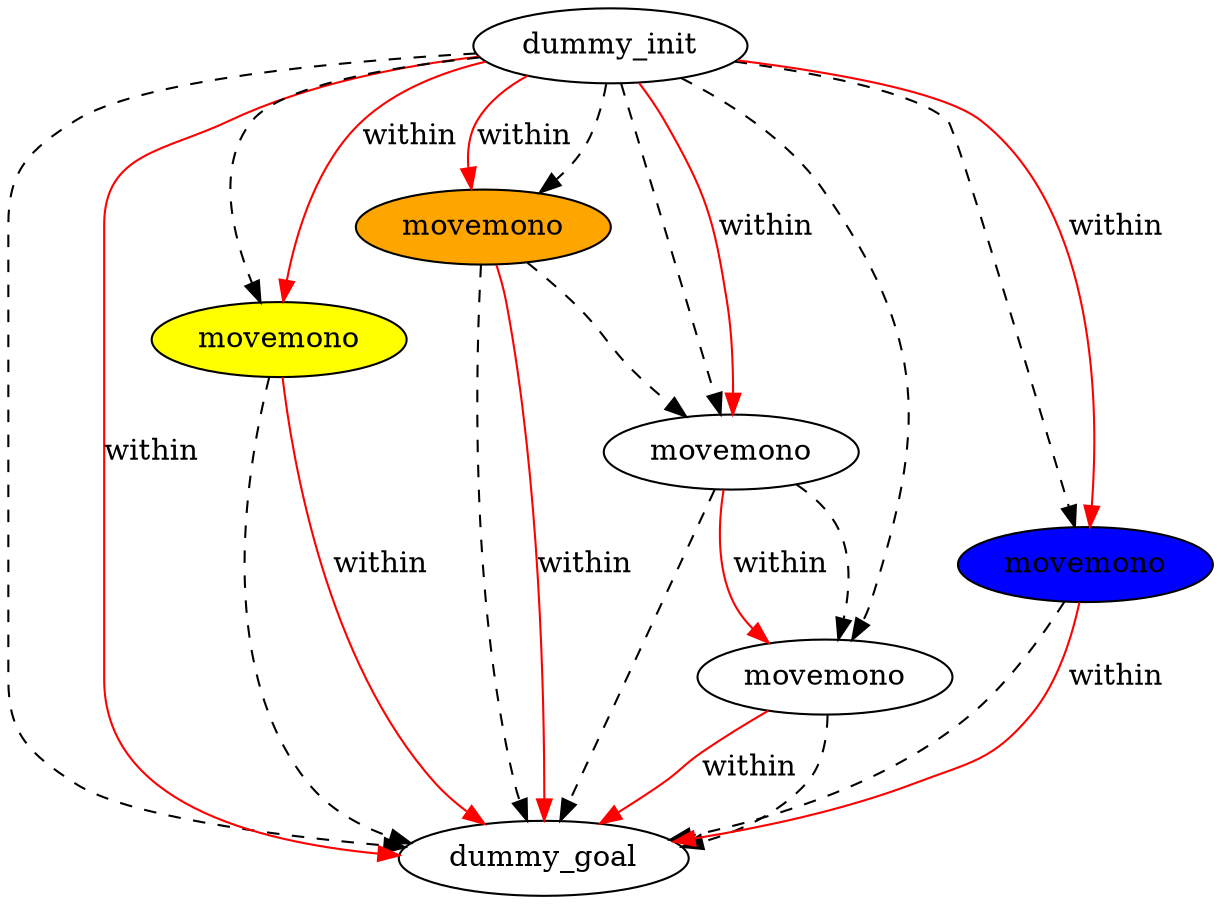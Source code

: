 digraph {
	"cf7d85d7-fc2d-3687-911c-8a44e92637e0" [label=dummy_init fillcolor=white style=filled]
	"24bb15e5-481e-bfbe-d320-321af5e18f12" [label=dummy_goal fillcolor=white style=filled]
	"16d14acf-89a3-40d8-ffc1-d7acaf120ea5" [label=movemono fillcolor=yellow style=filled]
	"0367f6f2-a5fd-6df6-f31e-84f7712d3410" [label=movemono fillcolor=orange style=filled]
	"7998d750-d51a-18aa-4005-a7f7706332ad" [label=movemono fillcolor=white style=filled]
	"e678b181-c195-5666-2663-704d5f082eb7" [label=movemono fillcolor=white style=filled]
	"08b963d6-6611-2979-a1ca-dd000357e621" [label=movemono fillcolor=blue style=filled]
	"0367f6f2-a5fd-6df6-f31e-84f7712d3410" -> "e678b181-c195-5666-2663-704d5f082eb7" [color=black style=dashed]
	"cf7d85d7-fc2d-3687-911c-8a44e92637e0" -> "7998d750-d51a-18aa-4005-a7f7706332ad" [color=black style=dashed]
	"7998d750-d51a-18aa-4005-a7f7706332ad" -> "24bb15e5-481e-bfbe-d320-321af5e18f12" [color=black style=dashed]
	"cf7d85d7-fc2d-3687-911c-8a44e92637e0" -> "24bb15e5-481e-bfbe-d320-321af5e18f12" [color=black style=dashed]
	"cf7d85d7-fc2d-3687-911c-8a44e92637e0" -> "08b963d6-6611-2979-a1ca-dd000357e621" [color=black style=dashed]
	"16d14acf-89a3-40d8-ffc1-d7acaf120ea5" -> "24bb15e5-481e-bfbe-d320-321af5e18f12" [color=black style=dashed]
	"cf7d85d7-fc2d-3687-911c-8a44e92637e0" -> "16d14acf-89a3-40d8-ffc1-d7acaf120ea5" [color=black style=dashed]
	"08b963d6-6611-2979-a1ca-dd000357e621" -> "24bb15e5-481e-bfbe-d320-321af5e18f12" [color=black style=dashed]
	"0367f6f2-a5fd-6df6-f31e-84f7712d3410" -> "24bb15e5-481e-bfbe-d320-321af5e18f12" [color=black style=dashed]
	"cf7d85d7-fc2d-3687-911c-8a44e92637e0" -> "0367f6f2-a5fd-6df6-f31e-84f7712d3410" [color=black style=dashed]
	"e678b181-c195-5666-2663-704d5f082eb7" -> "7998d750-d51a-18aa-4005-a7f7706332ad" [color=black style=dashed]
	"cf7d85d7-fc2d-3687-911c-8a44e92637e0" -> "e678b181-c195-5666-2663-704d5f082eb7" [color=black style=dashed]
	"e678b181-c195-5666-2663-704d5f082eb7" -> "24bb15e5-481e-bfbe-d320-321af5e18f12" [color=black style=dashed]
	"cf7d85d7-fc2d-3687-911c-8a44e92637e0" -> "08b963d6-6611-2979-a1ca-dd000357e621" [label=within color=red]
	"cf7d85d7-fc2d-3687-911c-8a44e92637e0" -> "e678b181-c195-5666-2663-704d5f082eb7" [label=within color=red]
	"16d14acf-89a3-40d8-ffc1-d7acaf120ea5" -> "24bb15e5-481e-bfbe-d320-321af5e18f12" [label=within color=red]
	"cf7d85d7-fc2d-3687-911c-8a44e92637e0" -> "16d14acf-89a3-40d8-ffc1-d7acaf120ea5" [label=within color=red]
	"08b963d6-6611-2979-a1ca-dd000357e621" -> "24bb15e5-481e-bfbe-d320-321af5e18f12" [label=within color=red]
	"cf7d85d7-fc2d-3687-911c-8a44e92637e0" -> "0367f6f2-a5fd-6df6-f31e-84f7712d3410" [label=within color=red]
	"e678b181-c195-5666-2663-704d5f082eb7" -> "7998d750-d51a-18aa-4005-a7f7706332ad" [label=within color=red]
	"0367f6f2-a5fd-6df6-f31e-84f7712d3410" -> "24bb15e5-481e-bfbe-d320-321af5e18f12" [label=within color=red]
	"7998d750-d51a-18aa-4005-a7f7706332ad" -> "24bb15e5-481e-bfbe-d320-321af5e18f12" [label=within color=red]
	"cf7d85d7-fc2d-3687-911c-8a44e92637e0" -> "24bb15e5-481e-bfbe-d320-321af5e18f12" [label=within color=red]
}
